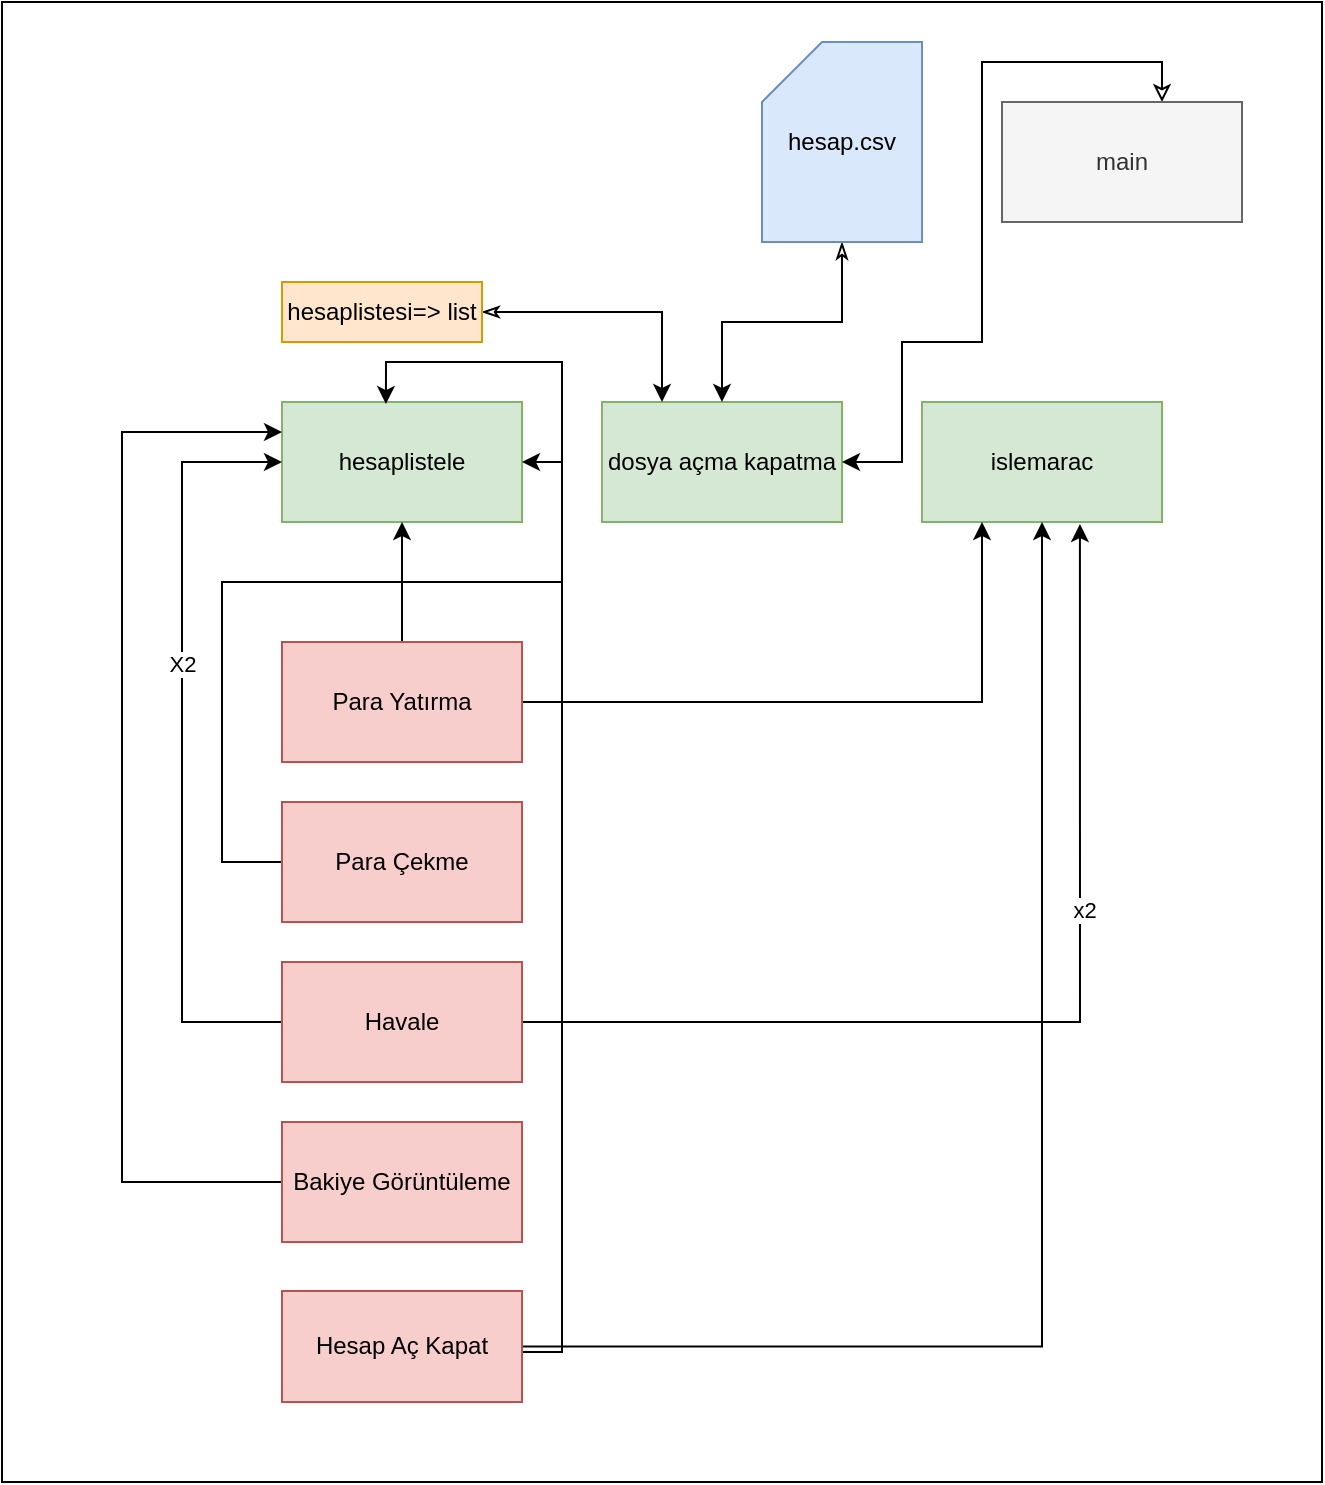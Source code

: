 <mxfile version="21.3.2" type="device">
  <diagram name="Sayfa -1" id="tup5yw6akf-A5SG_mpjK">
    <mxGraphModel dx="1805" dy="2067" grid="1" gridSize="10" guides="1" tooltips="1" connect="1" arrows="1" fold="1" page="1" pageScale="1" pageWidth="827" pageHeight="1169" math="0" shadow="0">
      <root>
        <mxCell id="0" />
        <mxCell id="1" parent="0" />
        <mxCell id="djgWc3PFW4bm4SEqc2Tm-27" value="" style="group" vertex="1" connectable="0" parent="1">
          <mxGeometry x="-60" y="-120" width="660" height="740" as="geometry" />
        </mxCell>
        <mxCell id="djgWc3PFW4bm4SEqc2Tm-26" value="" style="rounded=0;whiteSpace=wrap;html=1;" vertex="1" parent="djgWc3PFW4bm4SEqc2Tm-27">
          <mxGeometry width="660" height="740" as="geometry" />
        </mxCell>
        <mxCell id="djgWc3PFW4bm4SEqc2Tm-1" value="dosya açma kapatma" style="rounded=0;whiteSpace=wrap;html=1;fillColor=#d5e8d4;strokeColor=#82b366;" vertex="1" parent="djgWc3PFW4bm4SEqc2Tm-27">
          <mxGeometry x="300" y="200" width="120" height="60" as="geometry" />
        </mxCell>
        <mxCell id="djgWc3PFW4bm4SEqc2Tm-2" value="hesaplistele" style="rounded=0;whiteSpace=wrap;html=1;fillColor=#d5e8d4;strokeColor=#82b366;" vertex="1" parent="djgWc3PFW4bm4SEqc2Tm-27">
          <mxGeometry x="140" y="200" width="120" height="60" as="geometry" />
        </mxCell>
        <mxCell id="djgWc3PFW4bm4SEqc2Tm-3" value="islemarac" style="rounded=0;whiteSpace=wrap;html=1;fillColor=#d5e8d4;strokeColor=#82b366;" vertex="1" parent="djgWc3PFW4bm4SEqc2Tm-27">
          <mxGeometry x="460" y="200" width="120" height="60" as="geometry" />
        </mxCell>
        <mxCell id="djgWc3PFW4bm4SEqc2Tm-24" style="edgeStyle=orthogonalEdgeStyle;rounded=0;orthogonalLoop=1;jettySize=auto;html=1;entryX=0.25;entryY=0;entryDx=0;entryDy=0;startArrow=classicThin;startFill=0;" edge="1" parent="djgWc3PFW4bm4SEqc2Tm-27" source="djgWc3PFW4bm4SEqc2Tm-4" target="djgWc3PFW4bm4SEqc2Tm-1">
          <mxGeometry relative="1" as="geometry" />
        </mxCell>
        <mxCell id="djgWc3PFW4bm4SEqc2Tm-4" value="hesaplistesi=&amp;gt; list" style="text;html=1;strokeColor=#d79b00;fillColor=#ffe6cc;align=center;verticalAlign=middle;whiteSpace=wrap;rounded=0;" vertex="1" parent="djgWc3PFW4bm4SEqc2Tm-27">
          <mxGeometry x="140" y="140" width="100" height="30" as="geometry" />
        </mxCell>
        <mxCell id="djgWc3PFW4bm4SEqc2Tm-6" style="edgeStyle=orthogonalEdgeStyle;rounded=0;orthogonalLoop=1;jettySize=auto;html=1;entryX=0.5;entryY=1;entryDx=0;entryDy=0;" edge="1" parent="djgWc3PFW4bm4SEqc2Tm-27" source="djgWc3PFW4bm4SEqc2Tm-5" target="djgWc3PFW4bm4SEqc2Tm-2">
          <mxGeometry relative="1" as="geometry" />
        </mxCell>
        <mxCell id="djgWc3PFW4bm4SEqc2Tm-7" style="edgeStyle=orthogonalEdgeStyle;rounded=0;orthogonalLoop=1;jettySize=auto;html=1;entryX=0.25;entryY=1;entryDx=0;entryDy=0;" edge="1" parent="djgWc3PFW4bm4SEqc2Tm-27" source="djgWc3PFW4bm4SEqc2Tm-5" target="djgWc3PFW4bm4SEqc2Tm-3">
          <mxGeometry relative="1" as="geometry" />
        </mxCell>
        <mxCell id="djgWc3PFW4bm4SEqc2Tm-5" value="Para Yatırma" style="rounded=0;whiteSpace=wrap;html=1;fillColor=#f8cecc;strokeColor=#b85450;" vertex="1" parent="djgWc3PFW4bm4SEqc2Tm-27">
          <mxGeometry x="140" y="320" width="120" height="60" as="geometry" />
        </mxCell>
        <mxCell id="djgWc3PFW4bm4SEqc2Tm-9" style="edgeStyle=orthogonalEdgeStyle;rounded=0;orthogonalLoop=1;jettySize=auto;html=1;entryX=1;entryY=0.5;entryDx=0;entryDy=0;" edge="1" parent="djgWc3PFW4bm4SEqc2Tm-27" source="djgWc3PFW4bm4SEqc2Tm-8" target="djgWc3PFW4bm4SEqc2Tm-2">
          <mxGeometry relative="1" as="geometry">
            <Array as="points">
              <mxPoint x="110" y="430" />
              <mxPoint x="110" y="290" />
              <mxPoint x="280" y="290" />
              <mxPoint x="280" y="230" />
            </Array>
          </mxGeometry>
        </mxCell>
        <mxCell id="djgWc3PFW4bm4SEqc2Tm-8" value="Para Çekme" style="rounded=0;whiteSpace=wrap;html=1;fillColor=#f8cecc;strokeColor=#b85450;" vertex="1" parent="djgWc3PFW4bm4SEqc2Tm-27">
          <mxGeometry x="140" y="400" width="120" height="60" as="geometry" />
        </mxCell>
        <mxCell id="djgWc3PFW4bm4SEqc2Tm-11" style="edgeStyle=orthogonalEdgeStyle;rounded=0;orthogonalLoop=1;jettySize=auto;html=1;entryX=0;entryY=0.5;entryDx=0;entryDy=0;" edge="1" parent="djgWc3PFW4bm4SEqc2Tm-27" source="djgWc3PFW4bm4SEqc2Tm-10" target="djgWc3PFW4bm4SEqc2Tm-2">
          <mxGeometry relative="1" as="geometry">
            <Array as="points">
              <mxPoint x="90" y="510" />
              <mxPoint x="90" y="230" />
            </Array>
          </mxGeometry>
        </mxCell>
        <mxCell id="djgWc3PFW4bm4SEqc2Tm-12" value="X2" style="edgeLabel;html=1;align=center;verticalAlign=middle;resizable=0;points=[];" vertex="1" connectable="0" parent="djgWc3PFW4bm4SEqc2Tm-11">
          <mxGeometry x="0.205" relative="1" as="geometry">
            <mxPoint as="offset" />
          </mxGeometry>
        </mxCell>
        <mxCell id="djgWc3PFW4bm4SEqc2Tm-13" style="edgeStyle=orthogonalEdgeStyle;rounded=0;orthogonalLoop=1;jettySize=auto;html=1;entryX=0.658;entryY=1.017;entryDx=0;entryDy=0;entryPerimeter=0;" edge="1" parent="djgWc3PFW4bm4SEqc2Tm-27" source="djgWc3PFW4bm4SEqc2Tm-10" target="djgWc3PFW4bm4SEqc2Tm-3">
          <mxGeometry relative="1" as="geometry" />
        </mxCell>
        <mxCell id="djgWc3PFW4bm4SEqc2Tm-14" value="x2" style="edgeLabel;html=1;align=center;verticalAlign=middle;resizable=0;points=[];" vertex="1" connectable="0" parent="djgWc3PFW4bm4SEqc2Tm-13">
          <mxGeometry x="0.269" y="-2" relative="1" as="geometry">
            <mxPoint as="offset" />
          </mxGeometry>
        </mxCell>
        <mxCell id="djgWc3PFW4bm4SEqc2Tm-10" value="Havale" style="rounded=0;whiteSpace=wrap;html=1;fillColor=#f8cecc;strokeColor=#b85450;" vertex="1" parent="djgWc3PFW4bm4SEqc2Tm-27">
          <mxGeometry x="140" y="480" width="120" height="60" as="geometry" />
        </mxCell>
        <mxCell id="djgWc3PFW4bm4SEqc2Tm-16" style="edgeStyle=orthogonalEdgeStyle;rounded=0;orthogonalLoop=1;jettySize=auto;html=1;entryX=0;entryY=0.25;entryDx=0;entryDy=0;" edge="1" parent="djgWc3PFW4bm4SEqc2Tm-27" source="djgWc3PFW4bm4SEqc2Tm-15" target="djgWc3PFW4bm4SEqc2Tm-2">
          <mxGeometry relative="1" as="geometry">
            <Array as="points">
              <mxPoint x="60" y="590" />
              <mxPoint x="60" y="215" />
            </Array>
          </mxGeometry>
        </mxCell>
        <mxCell id="djgWc3PFW4bm4SEqc2Tm-15" value="Bakiye Görüntüleme" style="rounded=0;whiteSpace=wrap;html=1;fillColor=#f8cecc;strokeColor=#b85450;" vertex="1" parent="djgWc3PFW4bm4SEqc2Tm-27">
          <mxGeometry x="140" y="560" width="120" height="60" as="geometry" />
        </mxCell>
        <mxCell id="djgWc3PFW4bm4SEqc2Tm-18" style="edgeStyle=orthogonalEdgeStyle;rounded=0;orthogonalLoop=1;jettySize=auto;html=1;entryX=0.433;entryY=0.017;entryDx=0;entryDy=0;entryPerimeter=0;" edge="1" parent="djgWc3PFW4bm4SEqc2Tm-27" source="djgWc3PFW4bm4SEqc2Tm-17" target="djgWc3PFW4bm4SEqc2Tm-2">
          <mxGeometry relative="1" as="geometry">
            <Array as="points">
              <mxPoint x="280" y="675" />
              <mxPoint x="280" y="180" />
              <mxPoint x="192" y="180" />
            </Array>
          </mxGeometry>
        </mxCell>
        <mxCell id="djgWc3PFW4bm4SEqc2Tm-19" style="edgeStyle=orthogonalEdgeStyle;rounded=0;orthogonalLoop=1;jettySize=auto;html=1;entryX=0.5;entryY=1;entryDx=0;entryDy=0;" edge="1" parent="djgWc3PFW4bm4SEqc2Tm-27" source="djgWc3PFW4bm4SEqc2Tm-17" target="djgWc3PFW4bm4SEqc2Tm-3">
          <mxGeometry relative="1" as="geometry" />
        </mxCell>
        <mxCell id="djgWc3PFW4bm4SEqc2Tm-17" value="Hesap Aç Kapat" style="rounded=0;whiteSpace=wrap;html=1;fillColor=#f8cecc;strokeColor=#b85450;" vertex="1" parent="djgWc3PFW4bm4SEqc2Tm-27">
          <mxGeometry x="140" y="644.5" width="120" height="55.5" as="geometry" />
        </mxCell>
        <mxCell id="djgWc3PFW4bm4SEqc2Tm-21" style="edgeStyle=orthogonalEdgeStyle;rounded=0;orthogonalLoop=1;jettySize=auto;html=1;entryX=1;entryY=0.5;entryDx=0;entryDy=0;startArrow=classic;startFill=0;" edge="1" parent="djgWc3PFW4bm4SEqc2Tm-27" source="djgWc3PFW4bm4SEqc2Tm-20" target="djgWc3PFW4bm4SEqc2Tm-1">
          <mxGeometry relative="1" as="geometry">
            <Array as="points">
              <mxPoint x="580" y="30" />
              <mxPoint x="490" y="30" />
              <mxPoint x="490" y="170" />
              <mxPoint x="450" y="170" />
              <mxPoint x="450" y="230" />
            </Array>
          </mxGeometry>
        </mxCell>
        <mxCell id="djgWc3PFW4bm4SEqc2Tm-20" value="main" style="whiteSpace=wrap;html=1;fillColor=#f5f5f5;strokeColor=#666666;fontColor=#333333;" vertex="1" parent="djgWc3PFW4bm4SEqc2Tm-27">
          <mxGeometry x="500" y="50" width="120" height="60" as="geometry" />
        </mxCell>
        <mxCell id="djgWc3PFW4bm4SEqc2Tm-23" style="edgeStyle=orthogonalEdgeStyle;rounded=0;orthogonalLoop=1;jettySize=auto;html=1;entryX=0.5;entryY=0;entryDx=0;entryDy=0;startArrow=classicThin;startFill=0;" edge="1" parent="djgWc3PFW4bm4SEqc2Tm-27" source="djgWc3PFW4bm4SEqc2Tm-22" target="djgWc3PFW4bm4SEqc2Tm-1">
          <mxGeometry relative="1" as="geometry" />
        </mxCell>
        <mxCell id="djgWc3PFW4bm4SEqc2Tm-22" value="hesap.csv" style="shape=card;whiteSpace=wrap;html=1;fillColor=#dae8fc;strokeColor=#6c8ebf;" vertex="1" parent="djgWc3PFW4bm4SEqc2Tm-27">
          <mxGeometry x="380" y="20" width="80" height="100" as="geometry" />
        </mxCell>
      </root>
    </mxGraphModel>
  </diagram>
</mxfile>
